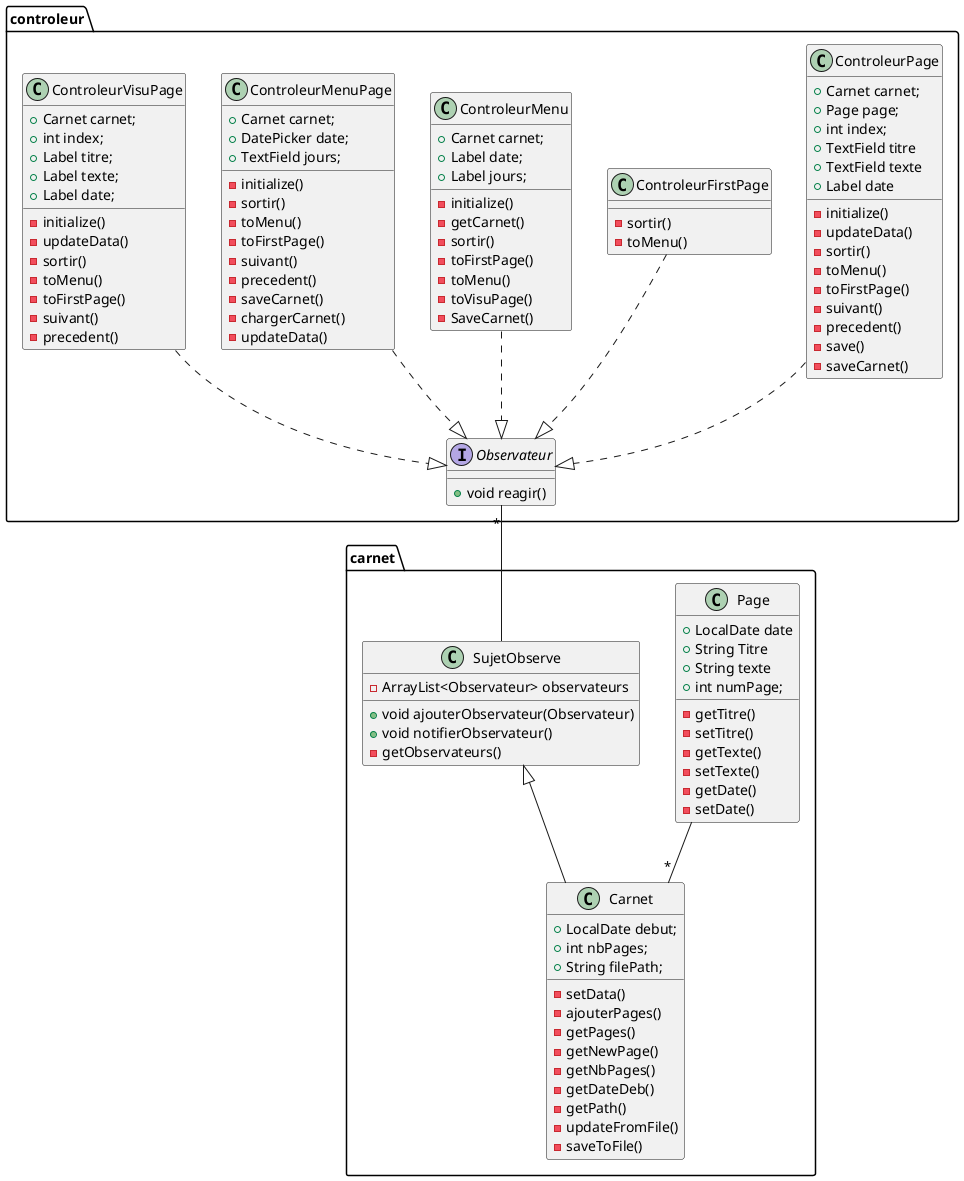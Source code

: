 @startuml

class carnet.Page{
    + LocalDate date
    + String Titre
    + String texte
    + int numPage;
    - getTitre()
    - setTitre()
    - getTexte()
    - setTexte()
    - getDate()
    - setDate()
}

class carnet.Carnet{
    + LocalDate debut;
    + int nbPages;
    + String filePath;
    -  setData()
    - ajouterPages()
    - getPages()
    - getNewPage()
    - getNbPages()
    - getDateDeb()
    - getPath()
    - updateFromFile()
    - saveToFile()

}
class carnet.SujetObserve{
    - ArrayList<Observateur> observateurs
    + void ajouterObservateur(Observateur)
    + void notifierObservateur()
    - getObservateurs()
}


carnet.Page -- "*"carnet.Carnet

carnet.SujetObserve <|-- carnet.Carnet



controleur.Observateur "*" -- carnet.SujetObserve
controleur.ControleurPage ..|> controleur.Observateur
controleur.ControleurFirstPage ..|> controleur.Observateur
controleur.ControleurMenu ..|> controleur.Observateur
controleur.ControleurMenuPage ..|> controleur.Observateur
controleur.ControleurVisuPage ..|> controleur.Observateur


class controleur.ControleurFirstPage{
    - sortir()
    - toMenu()
}

class controleur.ControleurMenu{
    + Carnet carnet;
    + Label date;
    + Label jours;
    - initialize()
    - getCarnet()
    - sortir()
    - toFirstPage()
    - toMenu()
    - toVisuPage()
    - SaveCarnet()
}

class controleur.ControleurMenuPage{
    + Carnet carnet;
    + DatePicker date;
    + TextField jours;
    - initialize()
    - sortir()
    - toMenu()
    - toFirstPage()
    - suivant()
    - precedent()
    - saveCarnet()
    - chargerCarnet()
    - updateData()
}

class controleur.ControleurVisuPage{
    + Carnet carnet;
    + int index;
    + Label titre;
    + Label texte;
    + Label date;
    - initialize()
    - updateData()
    - sortir()
    - toMenu()
    - toFirstPage()
    - suivant()
    - precedent()
}


class controleur.ControleurPage{
    + Carnet carnet;
    + Page page;
    + int index;
    + TextField titre
    + TextField texte
    + Label date
    - initialize()
    - updateData()
    - sortir()
    - toMenu()
    - toFirstPage()
    - suivant()
    - precedent()
    - save()
    - saveCarnet()
}

interface controleur.Observateur{
    + void reagir()
}


@enduml